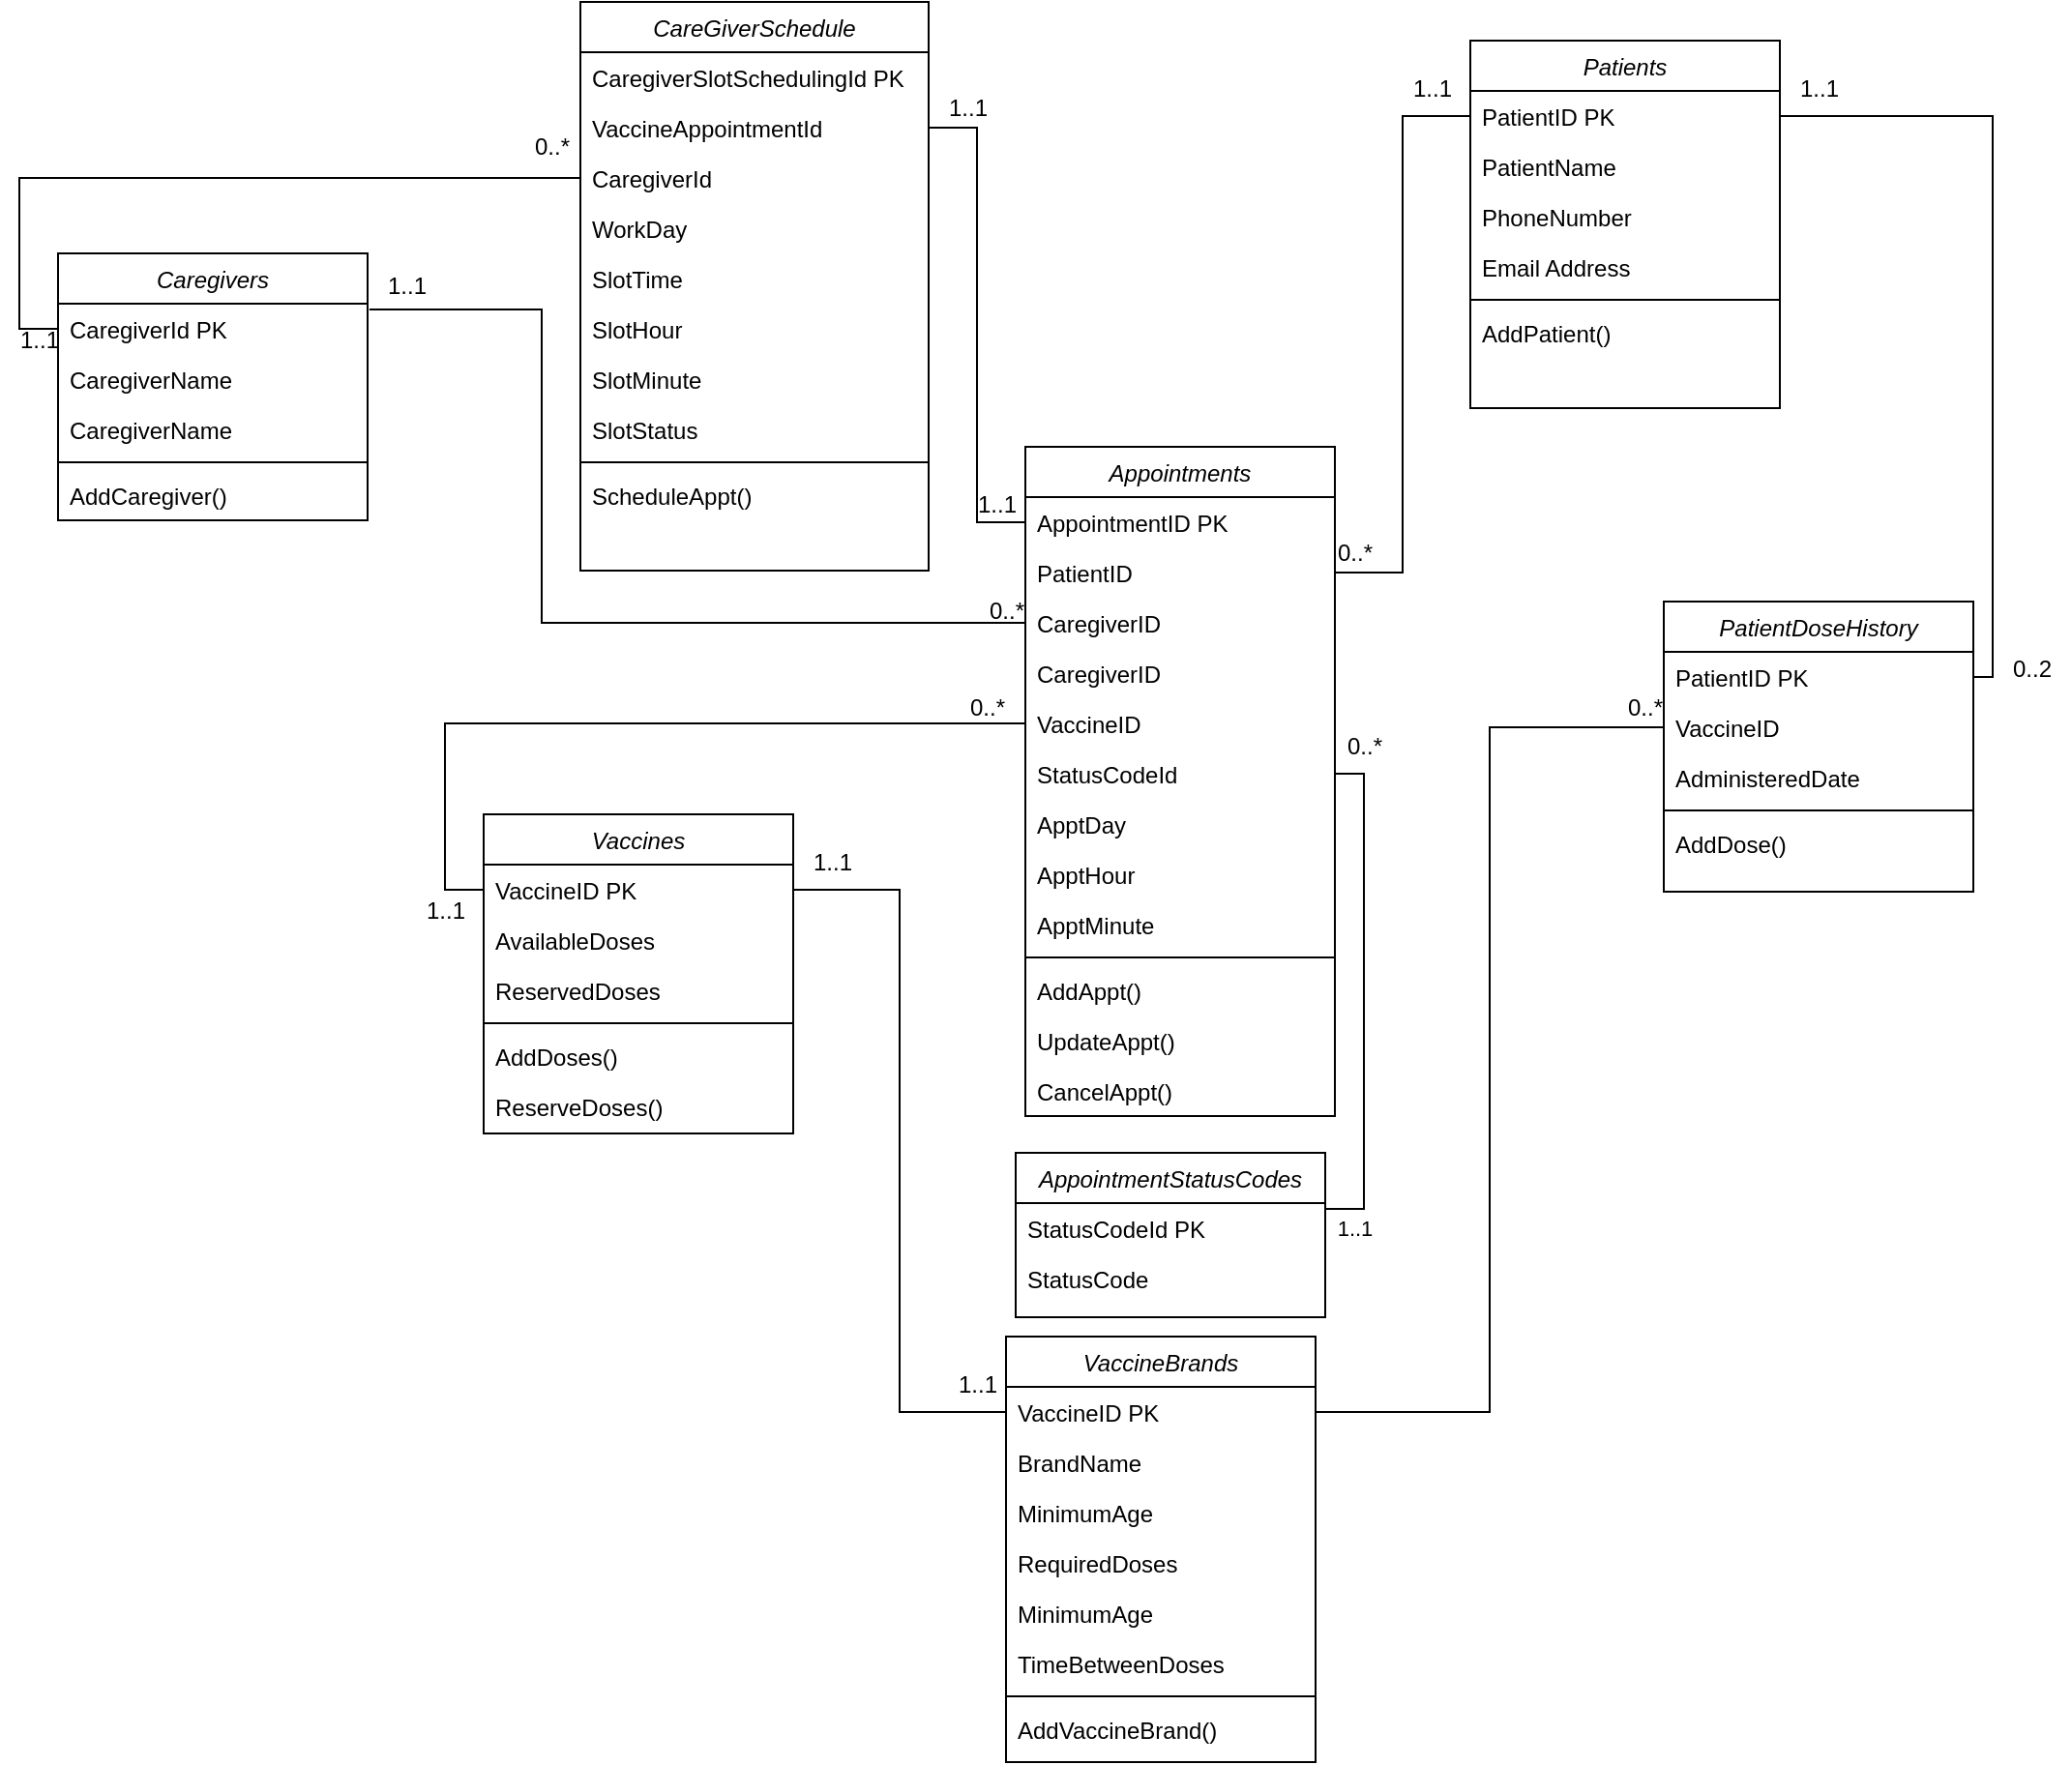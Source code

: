 <mxfile version="14.6.11" type="device"><diagram id="C5RBs43oDa-KdzZeNtuy" name="Page-1"><mxGraphModel dx="1422" dy="2994" grid="1" gridSize="10" guides="1" tooltips="1" connect="1" arrows="1" fold="1" page="1" pageScale="1" pageWidth="1700" pageHeight="1100" math="0" shadow="0"><root><mxCell id="WIyWlLk6GJQsqaUBKTNV-0"/><mxCell id="WIyWlLk6GJQsqaUBKTNV-1" parent="WIyWlLk6GJQsqaUBKTNV-0"/><mxCell id="zkfFHV4jXpPFQw0GAbJ--0" value="Appointments" style="swimlane;fontStyle=2;align=center;verticalAlign=top;childLayout=stackLayout;horizontal=1;startSize=26;horizontalStack=0;resizeParent=1;resizeLast=0;collapsible=1;marginBottom=0;rounded=0;shadow=0;strokeWidth=1;" parent="WIyWlLk6GJQsqaUBKTNV-1" vertex="1"><mxGeometry x="740" y="-1875" width="160" height="346" as="geometry"><mxRectangle x="230" y="140" width="160" height="26" as="alternateBounds"/></mxGeometry></mxCell><mxCell id="zkfFHV4jXpPFQw0GAbJ--1" value="AppointmentID PK" style="text;align=left;verticalAlign=top;spacingLeft=4;spacingRight=4;overflow=hidden;rotatable=0;points=[[0,0.5],[1,0.5]];portConstraint=eastwest;" parent="zkfFHV4jXpPFQw0GAbJ--0" vertex="1"><mxGeometry y="26" width="160" height="26" as="geometry"/></mxCell><mxCell id="zkfFHV4jXpPFQw0GAbJ--2" value="PatientID" style="text;align=left;verticalAlign=top;spacingLeft=4;spacingRight=4;overflow=hidden;rotatable=0;points=[[0,0.5],[1,0.5]];portConstraint=eastwest;rounded=0;shadow=0;html=0;" parent="zkfFHV4jXpPFQw0GAbJ--0" vertex="1"><mxGeometry y="52" width="160" height="26" as="geometry"/></mxCell><mxCell id="zkfFHV4jXpPFQw0GAbJ--3" value="CaregiverID" style="text;align=left;verticalAlign=top;spacingLeft=4;spacingRight=4;overflow=hidden;rotatable=0;points=[[0,0.5],[1,0.5]];portConstraint=eastwest;rounded=0;shadow=0;html=0;" parent="zkfFHV4jXpPFQw0GAbJ--0" vertex="1"><mxGeometry y="78" width="160" height="26" as="geometry"/></mxCell><mxCell id="0B14_QOkWrfSiaLdR7Q9-87" value="CaregiverID" style="text;align=left;verticalAlign=top;spacingLeft=4;spacingRight=4;overflow=hidden;rotatable=0;points=[[0,0.5],[1,0.5]];portConstraint=eastwest;rounded=0;shadow=0;html=0;" vertex="1" parent="zkfFHV4jXpPFQw0GAbJ--0"><mxGeometry y="104" width="160" height="26" as="geometry"/></mxCell><mxCell id="0B14_QOkWrfSiaLdR7Q9-43" value="VaccineID" style="text;align=left;verticalAlign=top;spacingLeft=4;spacingRight=4;overflow=hidden;rotatable=0;points=[[0,0.5],[1,0.5]];portConstraint=eastwest;rounded=0;shadow=0;html=0;" vertex="1" parent="zkfFHV4jXpPFQw0GAbJ--0"><mxGeometry y="130" width="160" height="26" as="geometry"/></mxCell><mxCell id="0B14_QOkWrfSiaLdR7Q9-45" value="StatusCodeId" style="text;align=left;verticalAlign=top;spacingLeft=4;spacingRight=4;overflow=hidden;rotatable=0;points=[[0,0.5],[1,0.5]];portConstraint=eastwest;rounded=0;shadow=0;html=0;" vertex="1" parent="zkfFHV4jXpPFQw0GAbJ--0"><mxGeometry y="156" width="160" height="26" as="geometry"/></mxCell><mxCell id="0B14_QOkWrfSiaLdR7Q9-71" value="ApptDay" style="text;align=left;verticalAlign=top;spacingLeft=4;spacingRight=4;overflow=hidden;rotatable=0;points=[[0,0.5],[1,0.5]];portConstraint=eastwest;rounded=0;shadow=0;html=0;" vertex="1" parent="zkfFHV4jXpPFQw0GAbJ--0"><mxGeometry y="182" width="160" height="26" as="geometry"/></mxCell><mxCell id="0B14_QOkWrfSiaLdR7Q9-72" value="ApptHour" style="text;align=left;verticalAlign=top;spacingLeft=4;spacingRight=4;overflow=hidden;rotatable=0;points=[[0,0.5],[1,0.5]];portConstraint=eastwest;rounded=0;shadow=0;html=0;" vertex="1" parent="zkfFHV4jXpPFQw0GAbJ--0"><mxGeometry y="208" width="160" height="26" as="geometry"/></mxCell><mxCell id="0B14_QOkWrfSiaLdR7Q9-73" value="ApptMinute" style="text;align=left;verticalAlign=top;spacingLeft=4;spacingRight=4;overflow=hidden;rotatable=0;points=[[0,0.5],[1,0.5]];portConstraint=eastwest;rounded=0;shadow=0;html=0;" vertex="1" parent="zkfFHV4jXpPFQw0GAbJ--0"><mxGeometry y="234" width="160" height="26" as="geometry"/></mxCell><mxCell id="zkfFHV4jXpPFQw0GAbJ--4" value="" style="line;html=1;strokeWidth=1;align=left;verticalAlign=middle;spacingTop=-1;spacingLeft=3;spacingRight=3;rotatable=0;labelPosition=right;points=[];portConstraint=eastwest;" parent="zkfFHV4jXpPFQw0GAbJ--0" vertex="1"><mxGeometry y="260" width="160" height="8" as="geometry"/></mxCell><mxCell id="0B14_QOkWrfSiaLdR7Q9-74" value="AddAppt()" style="text;align=left;verticalAlign=top;spacingLeft=4;spacingRight=4;overflow=hidden;rotatable=0;points=[[0,0.5],[1,0.5]];portConstraint=eastwest;rounded=0;shadow=0;html=0;" vertex="1" parent="zkfFHV4jXpPFQw0GAbJ--0"><mxGeometry y="268" width="160" height="26" as="geometry"/></mxCell><mxCell id="0B14_QOkWrfSiaLdR7Q9-75" value="UpdateAppt()" style="text;align=left;verticalAlign=top;spacingLeft=4;spacingRight=4;overflow=hidden;rotatable=0;points=[[0,0.5],[1,0.5]];portConstraint=eastwest;rounded=0;shadow=0;html=0;" vertex="1" parent="zkfFHV4jXpPFQw0GAbJ--0"><mxGeometry y="294" width="160" height="26" as="geometry"/></mxCell><mxCell id="0B14_QOkWrfSiaLdR7Q9-76" value="CancelAppt()" style="text;align=left;verticalAlign=top;spacingLeft=4;spacingRight=4;overflow=hidden;rotatable=0;points=[[0,0.5],[1,0.5]];portConstraint=eastwest;rounded=0;shadow=0;html=0;" vertex="1" parent="zkfFHV4jXpPFQw0GAbJ--0"><mxGeometry y="320" width="160" height="26" as="geometry"/></mxCell><mxCell id="zkfFHV4jXpPFQw0GAbJ--6" value="Caregivers" style="swimlane;fontStyle=2;align=center;verticalAlign=top;childLayout=stackLayout;horizontal=1;startSize=26;horizontalStack=0;resizeParent=1;resizeLast=0;collapsible=1;marginBottom=0;rounded=0;shadow=0;strokeWidth=1;" parent="WIyWlLk6GJQsqaUBKTNV-1" vertex="1"><mxGeometry x="240" y="-1975" width="160" height="138" as="geometry"><mxRectangle x="130" y="380" width="160" height="26" as="alternateBounds"/></mxGeometry></mxCell><mxCell id="zkfFHV4jXpPFQw0GAbJ--7" value="CaregiverId PK" style="text;align=left;verticalAlign=top;spacingLeft=4;spacingRight=4;overflow=hidden;rotatable=0;points=[[0,0.5],[1,0.5]];portConstraint=eastwest;" parent="zkfFHV4jXpPFQw0GAbJ--6" vertex="1"><mxGeometry y="26" width="160" height="26" as="geometry"/></mxCell><mxCell id="0B14_QOkWrfSiaLdR7Q9-94" value="CaregiverName" style="text;align=left;verticalAlign=top;spacingLeft=4;spacingRight=4;overflow=hidden;rotatable=0;points=[[0,0.5],[1,0.5]];portConstraint=eastwest;rounded=0;shadow=0;html=0;" vertex="1" parent="zkfFHV4jXpPFQw0GAbJ--6"><mxGeometry y="52" width="160" height="26" as="geometry"/></mxCell><mxCell id="zkfFHV4jXpPFQw0GAbJ--8" value="CaregiverName" style="text;align=left;verticalAlign=top;spacingLeft=4;spacingRight=4;overflow=hidden;rotatable=0;points=[[0,0.5],[1,0.5]];portConstraint=eastwest;rounded=0;shadow=0;html=0;" parent="zkfFHV4jXpPFQw0GAbJ--6" vertex="1"><mxGeometry y="78" width="160" height="26" as="geometry"/></mxCell><mxCell id="zkfFHV4jXpPFQw0GAbJ--9" value="" style="line;html=1;strokeWidth=1;align=left;verticalAlign=middle;spacingTop=-1;spacingLeft=3;spacingRight=3;rotatable=0;labelPosition=right;points=[];portConstraint=eastwest;" parent="zkfFHV4jXpPFQw0GAbJ--6" vertex="1"><mxGeometry y="104" width="160" height="8" as="geometry"/></mxCell><mxCell id="0B14_QOkWrfSiaLdR7Q9-56" value="AddCaregiver()" style="text;align=left;verticalAlign=top;spacingLeft=4;spacingRight=4;overflow=hidden;rotatable=0;points=[[0,0.5],[1,0.5]];portConstraint=eastwest;rounded=0;shadow=0;html=0;" vertex="1" parent="zkfFHV4jXpPFQw0GAbJ--6"><mxGeometry y="112" width="160" height="26" as="geometry"/></mxCell><mxCell id="zkfFHV4jXpPFQw0GAbJ--13" value="AppointmentStatusCodes" style="swimlane;fontStyle=2;align=center;verticalAlign=top;childLayout=stackLayout;horizontal=1;startSize=26;horizontalStack=0;resizeParent=1;resizeLast=0;collapsible=1;marginBottom=0;rounded=0;shadow=0;strokeWidth=1;" parent="WIyWlLk6GJQsqaUBKTNV-1" vertex="1"><mxGeometry x="735" y="-1510" width="160" height="85" as="geometry"><mxRectangle x="340" y="380" width="170" height="26" as="alternateBounds"/></mxGeometry></mxCell><mxCell id="zkfFHV4jXpPFQw0GAbJ--14" value="StatusCodeId PK" style="text;align=left;verticalAlign=top;spacingLeft=4;spacingRight=4;overflow=hidden;rotatable=0;points=[[0,0.5],[1,0.5]];portConstraint=eastwest;" parent="zkfFHV4jXpPFQw0GAbJ--13" vertex="1"><mxGeometry y="26" width="160" height="26" as="geometry"/></mxCell><mxCell id="0B14_QOkWrfSiaLdR7Q9-1" value="StatusCode" style="text;align=left;verticalAlign=top;spacingLeft=4;spacingRight=4;overflow=hidden;rotatable=0;points=[[0,0.5],[1,0.5]];portConstraint=eastwest;" vertex="1" parent="zkfFHV4jXpPFQw0GAbJ--13"><mxGeometry y="52" width="160" height="26" as="geometry"/></mxCell><mxCell id="zkfFHV4jXpPFQw0GAbJ--17" value="CareGiverSchedule" style="swimlane;fontStyle=2;align=center;verticalAlign=top;childLayout=stackLayout;horizontal=1;startSize=26;horizontalStack=0;resizeParent=1;resizeLast=0;collapsible=1;marginBottom=0;rounded=0;shadow=0;strokeWidth=1;" parent="WIyWlLk6GJQsqaUBKTNV-1" vertex="1"><mxGeometry x="510" y="-2105" width="180" height="294" as="geometry"><mxRectangle x="550" y="140" width="160" height="26" as="alternateBounds"/></mxGeometry></mxCell><mxCell id="zkfFHV4jXpPFQw0GAbJ--18" value="CaregiverSlotSchedulingId PK" style="text;align=left;verticalAlign=top;spacingLeft=4;spacingRight=4;overflow=hidden;rotatable=0;points=[[0,0.5],[1,0.5]];portConstraint=eastwest;" parent="zkfFHV4jXpPFQw0GAbJ--17" vertex="1"><mxGeometry y="26" width="180" height="26" as="geometry"/></mxCell><mxCell id="0B14_QOkWrfSiaLdR7Q9-3" value="VaccineAppointmentId" style="text;align=left;verticalAlign=top;spacingLeft=4;spacingRight=4;overflow=hidden;rotatable=0;points=[[0,0.5],[1,0.5]];portConstraint=eastwest;rounded=0;shadow=0;html=0;" vertex="1" parent="zkfFHV4jXpPFQw0GAbJ--17"><mxGeometry y="52" width="180" height="26" as="geometry"/></mxCell><mxCell id="zkfFHV4jXpPFQw0GAbJ--19" value="CaregiverId" style="text;align=left;verticalAlign=top;spacingLeft=4;spacingRight=4;overflow=hidden;rotatable=0;points=[[0,0.5],[1,0.5]];portConstraint=eastwest;rounded=0;shadow=0;html=0;" parent="zkfFHV4jXpPFQw0GAbJ--17" vertex="1"><mxGeometry y="78" width="180" height="26" as="geometry"/></mxCell><mxCell id="zkfFHV4jXpPFQw0GAbJ--20" value="WorkDay" style="text;align=left;verticalAlign=top;spacingLeft=4;spacingRight=4;overflow=hidden;rotatable=0;points=[[0,0.5],[1,0.5]];portConstraint=eastwest;rounded=0;shadow=0;html=0;" parent="zkfFHV4jXpPFQw0GAbJ--17" vertex="1"><mxGeometry y="104" width="180" height="26" as="geometry"/></mxCell><mxCell id="zkfFHV4jXpPFQw0GAbJ--21" value="SlotTime" style="text;align=left;verticalAlign=top;spacingLeft=4;spacingRight=4;overflow=hidden;rotatable=0;points=[[0,0.5],[1,0.5]];portConstraint=eastwest;rounded=0;shadow=0;html=0;" parent="zkfFHV4jXpPFQw0GAbJ--17" vertex="1"><mxGeometry y="130" width="180" height="26" as="geometry"/></mxCell><mxCell id="zkfFHV4jXpPFQw0GAbJ--22" value="SlotHour" style="text;align=left;verticalAlign=top;spacingLeft=4;spacingRight=4;overflow=hidden;rotatable=0;points=[[0,0.5],[1,0.5]];portConstraint=eastwest;rounded=0;shadow=0;html=0;" parent="zkfFHV4jXpPFQw0GAbJ--17" vertex="1"><mxGeometry y="156" width="180" height="26" as="geometry"/></mxCell><mxCell id="zkfFHV4jXpPFQw0GAbJ--24" value="SlotMinute" style="text;align=left;verticalAlign=top;spacingLeft=4;spacingRight=4;overflow=hidden;rotatable=0;points=[[0,0.5],[1,0.5]];portConstraint=eastwest;" parent="zkfFHV4jXpPFQw0GAbJ--17" vertex="1"><mxGeometry y="182" width="180" height="26" as="geometry"/></mxCell><mxCell id="zkfFHV4jXpPFQw0GAbJ--25" value="SlotStatus" style="text;align=left;verticalAlign=top;spacingLeft=4;spacingRight=4;overflow=hidden;rotatable=0;points=[[0,0.5],[1,0.5]];portConstraint=eastwest;" parent="zkfFHV4jXpPFQw0GAbJ--17" vertex="1"><mxGeometry y="208" width="180" height="26" as="geometry"/></mxCell><mxCell id="zkfFHV4jXpPFQw0GAbJ--23" value="" style="line;html=1;strokeWidth=1;align=left;verticalAlign=middle;spacingTop=-1;spacingLeft=3;spacingRight=3;rotatable=0;labelPosition=right;points=[];portConstraint=eastwest;" parent="zkfFHV4jXpPFQw0GAbJ--17" vertex="1"><mxGeometry y="234" width="180" height="8" as="geometry"/></mxCell><mxCell id="0B14_QOkWrfSiaLdR7Q9-5" value="ScheduleAppt()" style="text;align=left;verticalAlign=top;spacingLeft=4;spacingRight=4;overflow=hidden;rotatable=0;points=[[0,0.5],[1,0.5]];portConstraint=eastwest;rounded=0;shadow=0;html=0;" vertex="1" parent="zkfFHV4jXpPFQw0GAbJ--17"><mxGeometry y="242" width="180" height="26" as="geometry"/></mxCell><mxCell id="0B14_QOkWrfSiaLdR7Q9-6" value="Vaccines" style="swimlane;fontStyle=2;align=center;verticalAlign=top;childLayout=stackLayout;horizontal=1;startSize=26;horizontalStack=0;resizeParent=1;resizeLast=0;collapsible=1;marginBottom=0;rounded=0;shadow=0;strokeWidth=1;" vertex="1" parent="WIyWlLk6GJQsqaUBKTNV-1"><mxGeometry x="460" y="-1685" width="160" height="165" as="geometry"><mxRectangle x="230" y="140" width="160" height="26" as="alternateBounds"/></mxGeometry></mxCell><mxCell id="0B14_QOkWrfSiaLdR7Q9-7" value="VaccineID PK" style="text;align=left;verticalAlign=top;spacingLeft=4;spacingRight=4;overflow=hidden;rotatable=0;points=[[0,0.5],[1,0.5]];portConstraint=eastwest;" vertex="1" parent="0B14_QOkWrfSiaLdR7Q9-6"><mxGeometry y="26" width="160" height="26" as="geometry"/></mxCell><mxCell id="0B14_QOkWrfSiaLdR7Q9-13" value="AvailableDoses" style="text;align=left;verticalAlign=top;spacingLeft=4;spacingRight=4;overflow=hidden;rotatable=0;points=[[0,0.5],[1,0.5]];portConstraint=eastwest;rounded=0;shadow=0;html=0;" vertex="1" parent="0B14_QOkWrfSiaLdR7Q9-6"><mxGeometry y="52" width="160" height="26" as="geometry"/></mxCell><mxCell id="0B14_QOkWrfSiaLdR7Q9-14" value="ReservedDoses" style="text;align=left;verticalAlign=top;spacingLeft=4;spacingRight=4;overflow=hidden;rotatable=0;points=[[0,0.5],[1,0.5]];portConstraint=eastwest;rounded=0;shadow=0;html=0;" vertex="1" parent="0B14_QOkWrfSiaLdR7Q9-6"><mxGeometry y="78" width="160" height="26" as="geometry"/></mxCell><mxCell id="0B14_QOkWrfSiaLdR7Q9-10" value="" style="line;html=1;strokeWidth=1;align=left;verticalAlign=middle;spacingTop=-1;spacingLeft=3;spacingRight=3;rotatable=0;labelPosition=right;points=[];portConstraint=eastwest;" vertex="1" parent="0B14_QOkWrfSiaLdR7Q9-6"><mxGeometry y="104" width="160" height="8" as="geometry"/></mxCell><mxCell id="0B14_QOkWrfSiaLdR7Q9-101" value="AddDoses()" style="text;align=left;verticalAlign=top;spacingLeft=4;spacingRight=4;overflow=hidden;rotatable=0;points=[[0,0.5],[1,0.5]];portConstraint=eastwest;" vertex="1" parent="0B14_QOkWrfSiaLdR7Q9-6"><mxGeometry y="112" width="160" height="26" as="geometry"/></mxCell><mxCell id="0B14_QOkWrfSiaLdR7Q9-12" value="ReserveDoses()" style="text;align=left;verticalAlign=top;spacingLeft=4;spacingRight=4;overflow=hidden;rotatable=0;points=[[0,0.5],[1,0.5]];portConstraint=eastwest;" vertex="1" parent="0B14_QOkWrfSiaLdR7Q9-6"><mxGeometry y="138" width="160" height="26" as="geometry"/></mxCell><mxCell id="0B14_QOkWrfSiaLdR7Q9-17" value="VaccineBrands" style="swimlane;fontStyle=2;align=center;verticalAlign=top;childLayout=stackLayout;horizontal=1;startSize=26;horizontalStack=0;resizeParent=1;resizeLast=0;collapsible=1;marginBottom=0;rounded=0;shadow=0;strokeWidth=1;" vertex="1" parent="WIyWlLk6GJQsqaUBKTNV-1"><mxGeometry x="730" y="-1415" width="160" height="220" as="geometry"><mxRectangle x="230" y="140" width="160" height="26" as="alternateBounds"/></mxGeometry></mxCell><mxCell id="0B14_QOkWrfSiaLdR7Q9-18" value="VaccineID PK" style="text;align=left;verticalAlign=top;spacingLeft=4;spacingRight=4;overflow=hidden;rotatable=0;points=[[0,0.5],[1,0.5]];portConstraint=eastwest;" vertex="1" parent="0B14_QOkWrfSiaLdR7Q9-17"><mxGeometry y="26" width="160" height="26" as="geometry"/></mxCell><mxCell id="0B14_QOkWrfSiaLdR7Q9-19" value="BrandName" style="text;align=left;verticalAlign=top;spacingLeft=4;spacingRight=4;overflow=hidden;rotatable=0;points=[[0,0.5],[1,0.5]];portConstraint=eastwest;rounded=0;shadow=0;html=0;" vertex="1" parent="0B14_QOkWrfSiaLdR7Q9-17"><mxGeometry y="52" width="160" height="26" as="geometry"/></mxCell><mxCell id="0B14_QOkWrfSiaLdR7Q9-20" value="MinimumAge" style="text;align=left;verticalAlign=top;spacingLeft=4;spacingRight=4;overflow=hidden;rotatable=0;points=[[0,0.5],[1,0.5]];portConstraint=eastwest;rounded=0;shadow=0;html=0;" vertex="1" parent="0B14_QOkWrfSiaLdR7Q9-17"><mxGeometry y="78" width="160" height="26" as="geometry"/></mxCell><mxCell id="0B14_QOkWrfSiaLdR7Q9-21" value="RequiredDoses" style="text;align=left;verticalAlign=top;spacingLeft=4;spacingRight=4;overflow=hidden;rotatable=0;points=[[0,0.5],[1,0.5]];portConstraint=eastwest;rounded=0;shadow=0;html=0;" vertex="1" parent="0B14_QOkWrfSiaLdR7Q9-17"><mxGeometry y="104" width="160" height="26" as="geometry"/></mxCell><mxCell id="0B14_QOkWrfSiaLdR7Q9-22" value="MinimumAge" style="text;align=left;verticalAlign=top;spacingLeft=4;spacingRight=4;overflow=hidden;rotatable=0;points=[[0,0.5],[1,0.5]];portConstraint=eastwest;rounded=0;shadow=0;html=0;" vertex="1" parent="0B14_QOkWrfSiaLdR7Q9-17"><mxGeometry y="130" width="160" height="26" as="geometry"/></mxCell><mxCell id="0B14_QOkWrfSiaLdR7Q9-23" value="TimeBetweenDoses" style="text;align=left;verticalAlign=top;spacingLeft=4;spacingRight=4;overflow=hidden;rotatable=0;points=[[0,0.5],[1,0.5]];portConstraint=eastwest;rounded=0;shadow=0;html=0;" vertex="1" parent="0B14_QOkWrfSiaLdR7Q9-17"><mxGeometry y="156" width="160" height="26" as="geometry"/></mxCell><mxCell id="0B14_QOkWrfSiaLdR7Q9-25" value="" style="line;html=1;strokeWidth=1;align=left;verticalAlign=middle;spacingTop=-1;spacingLeft=3;spacingRight=3;rotatable=0;labelPosition=right;points=[];portConstraint=eastwest;" vertex="1" parent="0B14_QOkWrfSiaLdR7Q9-17"><mxGeometry y="182" width="160" height="8" as="geometry"/></mxCell><mxCell id="0B14_QOkWrfSiaLdR7Q9-26" value="AddVaccineBrand()" style="text;align=left;verticalAlign=top;spacingLeft=4;spacingRight=4;overflow=hidden;rotatable=0;points=[[0,0.5],[1,0.5]];portConstraint=eastwest;" vertex="1" parent="0B14_QOkWrfSiaLdR7Q9-17"><mxGeometry y="190" width="160" height="26" as="geometry"/></mxCell><mxCell id="0B14_QOkWrfSiaLdR7Q9-28" style="edgeStyle=orthogonalEdgeStyle;rounded=0;orthogonalLoop=1;jettySize=auto;html=1;endArrow=none;endFill=0;" edge="1" parent="WIyWlLk6GJQsqaUBKTNV-1" source="0B14_QOkWrfSiaLdR7Q9-7" target="0B14_QOkWrfSiaLdR7Q9-18"><mxGeometry relative="1" as="geometry"/></mxCell><mxCell id="0B14_QOkWrfSiaLdR7Q9-34" value="Patients" style="swimlane;fontStyle=2;align=center;verticalAlign=top;childLayout=stackLayout;horizontal=1;startSize=26;horizontalStack=0;resizeParent=1;resizeLast=0;collapsible=1;marginBottom=0;rounded=0;shadow=0;strokeWidth=1;" vertex="1" parent="WIyWlLk6GJQsqaUBKTNV-1"><mxGeometry x="970" y="-2085" width="160" height="190" as="geometry"><mxRectangle x="230" y="140" width="160" height="26" as="alternateBounds"/></mxGeometry></mxCell><mxCell id="0B14_QOkWrfSiaLdR7Q9-35" value="PatientID PK" style="text;align=left;verticalAlign=top;spacingLeft=4;spacingRight=4;overflow=hidden;rotatable=0;points=[[0,0.5],[1,0.5]];portConstraint=eastwest;" vertex="1" parent="0B14_QOkWrfSiaLdR7Q9-34"><mxGeometry y="26" width="160" height="26" as="geometry"/></mxCell><mxCell id="0B14_QOkWrfSiaLdR7Q9-40" value="PatientName" style="text;align=left;verticalAlign=top;spacingLeft=4;spacingRight=4;overflow=hidden;rotatable=0;points=[[0,0.5],[1,0.5]];portConstraint=eastwest;" vertex="1" parent="0B14_QOkWrfSiaLdR7Q9-34"><mxGeometry y="52" width="160" height="26" as="geometry"/></mxCell><mxCell id="0B14_QOkWrfSiaLdR7Q9-36" value="PhoneNumber" style="text;align=left;verticalAlign=top;spacingLeft=4;spacingRight=4;overflow=hidden;rotatable=0;points=[[0,0.5],[1,0.5]];portConstraint=eastwest;rounded=0;shadow=0;html=0;" vertex="1" parent="0B14_QOkWrfSiaLdR7Q9-34"><mxGeometry y="78" width="160" height="26" as="geometry"/></mxCell><mxCell id="0B14_QOkWrfSiaLdR7Q9-37" value="Email Address" style="text;align=left;verticalAlign=top;spacingLeft=4;spacingRight=4;overflow=hidden;rotatable=0;points=[[0,0.5],[1,0.5]];portConstraint=eastwest;rounded=0;shadow=0;html=0;" vertex="1" parent="0B14_QOkWrfSiaLdR7Q9-34"><mxGeometry y="104" width="160" height="26" as="geometry"/></mxCell><mxCell id="0B14_QOkWrfSiaLdR7Q9-38" value="" style="line;html=1;strokeWidth=1;align=left;verticalAlign=middle;spacingTop=-1;spacingLeft=3;spacingRight=3;rotatable=0;labelPosition=right;points=[];portConstraint=eastwest;" vertex="1" parent="0B14_QOkWrfSiaLdR7Q9-34"><mxGeometry y="130" width="160" height="8" as="geometry"/></mxCell><mxCell id="0B14_QOkWrfSiaLdR7Q9-39" value="AddPatient()" style="text;align=left;verticalAlign=top;spacingLeft=4;spacingRight=4;overflow=hidden;rotatable=0;points=[[0,0.5],[1,0.5]];portConstraint=eastwest;" vertex="1" parent="0B14_QOkWrfSiaLdR7Q9-34"><mxGeometry y="138" width="160" height="26" as="geometry"/></mxCell><mxCell id="0B14_QOkWrfSiaLdR7Q9-41" style="edgeStyle=orthogonalEdgeStyle;rounded=0;orthogonalLoop=1;jettySize=auto;html=1;entryX=1;entryY=0.5;entryDx=0;entryDy=0;endArrow=none;endFill=0;" edge="1" parent="WIyWlLk6GJQsqaUBKTNV-1" source="0B14_QOkWrfSiaLdR7Q9-35" target="zkfFHV4jXpPFQw0GAbJ--2"><mxGeometry relative="1" as="geometry"/></mxCell><mxCell id="0B14_QOkWrfSiaLdR7Q9-47" value="PatientDoseHistory" style="swimlane;fontStyle=2;align=center;verticalAlign=top;childLayout=stackLayout;horizontal=1;startSize=26;horizontalStack=0;resizeParent=1;resizeLast=0;collapsible=1;marginBottom=0;rounded=0;shadow=0;strokeWidth=1;" vertex="1" parent="WIyWlLk6GJQsqaUBKTNV-1"><mxGeometry x="1070" y="-1795" width="160" height="150" as="geometry"><mxRectangle x="230" y="140" width="160" height="26" as="alternateBounds"/></mxGeometry></mxCell><mxCell id="0B14_QOkWrfSiaLdR7Q9-48" value="PatientID PK" style="text;align=left;verticalAlign=top;spacingLeft=4;spacingRight=4;overflow=hidden;rotatable=0;points=[[0,0.5],[1,0.5]];portConstraint=eastwest;" vertex="1" parent="0B14_QOkWrfSiaLdR7Q9-47"><mxGeometry y="26" width="160" height="26" as="geometry"/></mxCell><mxCell id="0B14_QOkWrfSiaLdR7Q9-49" value="VaccineID" style="text;align=left;verticalAlign=top;spacingLeft=4;spacingRight=4;overflow=hidden;rotatable=0;points=[[0,0.5],[1,0.5]];portConstraint=eastwest;" vertex="1" parent="0B14_QOkWrfSiaLdR7Q9-47"><mxGeometry y="52" width="160" height="26" as="geometry"/></mxCell><mxCell id="0B14_QOkWrfSiaLdR7Q9-50" value="AdministeredDate" style="text;align=left;verticalAlign=top;spacingLeft=4;spacingRight=4;overflow=hidden;rotatable=0;points=[[0,0.5],[1,0.5]];portConstraint=eastwest;rounded=0;shadow=0;html=0;" vertex="1" parent="0B14_QOkWrfSiaLdR7Q9-47"><mxGeometry y="78" width="160" height="26" as="geometry"/></mxCell><mxCell id="0B14_QOkWrfSiaLdR7Q9-52" value="" style="line;html=1;strokeWidth=1;align=left;verticalAlign=middle;spacingTop=-1;spacingLeft=3;spacingRight=3;rotatable=0;labelPosition=right;points=[];portConstraint=eastwest;" vertex="1" parent="0B14_QOkWrfSiaLdR7Q9-47"><mxGeometry y="104" width="160" height="8" as="geometry"/></mxCell><mxCell id="0B14_QOkWrfSiaLdR7Q9-53" value="AddDose()" style="text;align=left;verticalAlign=top;spacingLeft=4;spacingRight=4;overflow=hidden;rotatable=0;points=[[0,0.5],[1,0.5]];portConstraint=eastwest;" vertex="1" parent="0B14_QOkWrfSiaLdR7Q9-47"><mxGeometry y="112" width="160" height="26" as="geometry"/></mxCell><mxCell id="0B14_QOkWrfSiaLdR7Q9-54" style="edgeStyle=orthogonalEdgeStyle;rounded=0;orthogonalLoop=1;jettySize=auto;html=1;endArrow=none;endFill=0;" edge="1" parent="WIyWlLk6GJQsqaUBKTNV-1" source="0B14_QOkWrfSiaLdR7Q9-48" target="0B14_QOkWrfSiaLdR7Q9-35"><mxGeometry relative="1" as="geometry"><Array as="points"><mxPoint x="1240" y="-1756"/><mxPoint x="1240" y="-2046"/></Array></mxGeometry></mxCell><mxCell id="0B14_QOkWrfSiaLdR7Q9-60" style="edgeStyle=orthogonalEdgeStyle;rounded=0;orthogonalLoop=1;jettySize=auto;html=1;endArrow=none;endFill=0;" edge="1" parent="WIyWlLk6GJQsqaUBKTNV-1" source="0B14_QOkWrfSiaLdR7Q9-49" target="0B14_QOkWrfSiaLdR7Q9-18"><mxGeometry relative="1" as="geometry"/></mxCell><mxCell id="0B14_QOkWrfSiaLdR7Q9-61" style="edgeStyle=orthogonalEdgeStyle;rounded=0;orthogonalLoop=1;jettySize=auto;html=1;entryX=0;entryY=0.5;entryDx=0;entryDy=0;endArrow=none;endFill=0;" edge="1" parent="WIyWlLk6GJQsqaUBKTNV-1" source="0B14_QOkWrfSiaLdR7Q9-43" target="0B14_QOkWrfSiaLdR7Q9-7"><mxGeometry relative="1" as="geometry"/></mxCell><mxCell id="0B14_QOkWrfSiaLdR7Q9-62" style="edgeStyle=orthogonalEdgeStyle;rounded=0;orthogonalLoop=1;jettySize=auto;html=1;entryX=1;entryY=0.5;entryDx=0;entryDy=0;endArrow=none;endFill=0;" edge="1" parent="WIyWlLk6GJQsqaUBKTNV-1" source="0B14_QOkWrfSiaLdR7Q9-45" target="zkfFHV4jXpPFQw0GAbJ--14"><mxGeometry relative="1" as="geometry"><Array as="points"><mxPoint x="915" y="-1706"/><mxPoint x="915" y="-1481"/></Array></mxGeometry></mxCell><mxCell id="0B14_QOkWrfSiaLdR7Q9-102" value="1..1" style="edgeLabel;html=1;align=center;verticalAlign=middle;resizable=0;points=[];" vertex="1" connectable="0" parent="0B14_QOkWrfSiaLdR7Q9-62"><mxGeometry x="0.733" y="5" relative="1" as="geometry"><mxPoint x="-10" y="16" as="offset"/></mxGeometry></mxCell><mxCell id="0B14_QOkWrfSiaLdR7Q9-79" style="edgeStyle=orthogonalEdgeStyle;rounded=0;orthogonalLoop=1;jettySize=auto;html=1;endArrow=none;endFill=0;" edge="1" parent="WIyWlLk6GJQsqaUBKTNV-1" source="0B14_QOkWrfSiaLdR7Q9-3" target="zkfFHV4jXpPFQw0GAbJ--1"><mxGeometry relative="1" as="geometry"/></mxCell><mxCell id="0B14_QOkWrfSiaLdR7Q9-81" style="edgeStyle=orthogonalEdgeStyle;rounded=0;orthogonalLoop=1;jettySize=auto;html=1;entryX=1.006;entryY=0.115;entryDx=0;entryDy=0;entryPerimeter=0;endArrow=none;endFill=0;" edge="1" parent="WIyWlLk6GJQsqaUBKTNV-1" source="zkfFHV4jXpPFQw0GAbJ--3" target="zkfFHV4jXpPFQw0GAbJ--7"><mxGeometry relative="1" as="geometry"><Array as="points"><mxPoint x="490" y="-1784"/><mxPoint x="490" y="-1946"/></Array></mxGeometry></mxCell><mxCell id="0B14_QOkWrfSiaLdR7Q9-82" style="edgeStyle=orthogonalEdgeStyle;rounded=0;orthogonalLoop=1;jettySize=auto;html=1;entryX=0;entryY=0.5;entryDx=0;entryDy=0;endArrow=none;endFill=0;" edge="1" parent="WIyWlLk6GJQsqaUBKTNV-1" source="zkfFHV4jXpPFQw0GAbJ--19" target="zkfFHV4jXpPFQw0GAbJ--7"><mxGeometry relative="1" as="geometry"/></mxCell><mxCell id="0B14_QOkWrfSiaLdR7Q9-83" value="1..1" style="text;html=1;align=center;verticalAlign=middle;resizable=0;points=[];autosize=1;strokeColor=none;" vertex="1" parent="WIyWlLk6GJQsqaUBKTNV-1"><mxGeometry x="1130" y="-2070" width="40" height="20" as="geometry"/></mxCell><mxCell id="0B14_QOkWrfSiaLdR7Q9-84" value="0..2" style="text;html=1;align=center;verticalAlign=middle;resizable=0;points=[];autosize=1;strokeColor=none;" vertex="1" parent="WIyWlLk6GJQsqaUBKTNV-1"><mxGeometry x="1240" y="-1770" width="40" height="20" as="geometry"/></mxCell><mxCell id="0B14_QOkWrfSiaLdR7Q9-85" value="1..1" style="text;html=1;align=center;verticalAlign=middle;resizable=0;points=[];autosize=1;strokeColor=none;" vertex="1" parent="WIyWlLk6GJQsqaUBKTNV-1"><mxGeometry x="930" y="-2070" width="40" height="20" as="geometry"/></mxCell><mxCell id="0B14_QOkWrfSiaLdR7Q9-86" value="0..*" style="text;html=1;align=center;verticalAlign=middle;resizable=0;points=[];autosize=1;strokeColor=none;" vertex="1" parent="WIyWlLk6GJQsqaUBKTNV-1"><mxGeometry x="895" y="-1830" width="30" height="20" as="geometry"/></mxCell><mxCell id="0B14_QOkWrfSiaLdR7Q9-88" value="1..1" style="text;html=1;align=center;verticalAlign=middle;resizable=0;points=[];autosize=1;strokeColor=none;" vertex="1" parent="WIyWlLk6GJQsqaUBKTNV-1"><mxGeometry x="705" y="-1855" width="40" height="20" as="geometry"/></mxCell><mxCell id="0B14_QOkWrfSiaLdR7Q9-89" value="1..1" style="text;html=1;align=center;verticalAlign=middle;resizable=0;points=[];autosize=1;strokeColor=none;" vertex="1" parent="WIyWlLk6GJQsqaUBKTNV-1"><mxGeometry x="690" y="-2060" width="40" height="20" as="geometry"/></mxCell><mxCell id="0B14_QOkWrfSiaLdR7Q9-90" value="0..*" style="text;html=1;align=center;verticalAlign=middle;resizable=0;points=[];autosize=1;strokeColor=none;" vertex="1" parent="WIyWlLk6GJQsqaUBKTNV-1"><mxGeometry x="715" y="-1800" width="30" height="20" as="geometry"/></mxCell><mxCell id="0B14_QOkWrfSiaLdR7Q9-91" value="1..1" style="text;html=1;align=center;verticalAlign=middle;resizable=0;points=[];autosize=1;strokeColor=none;" vertex="1" parent="WIyWlLk6GJQsqaUBKTNV-1"><mxGeometry x="400" y="-1968" width="40" height="20" as="geometry"/></mxCell><mxCell id="0B14_QOkWrfSiaLdR7Q9-92" value="0..*" style="text;html=1;align=center;verticalAlign=middle;resizable=0;points=[];autosize=1;strokeColor=none;" vertex="1" parent="WIyWlLk6GJQsqaUBKTNV-1"><mxGeometry x="480" y="-2040" width="30" height="20" as="geometry"/></mxCell><mxCell id="0B14_QOkWrfSiaLdR7Q9-93" value="1..1" style="text;html=1;align=center;verticalAlign=middle;resizable=0;points=[];autosize=1;strokeColor=none;" vertex="1" parent="WIyWlLk6GJQsqaUBKTNV-1"><mxGeometry x="210" y="-1940" width="40" height="20" as="geometry"/></mxCell><mxCell id="0B14_QOkWrfSiaLdR7Q9-96" value="0..*" style="text;html=1;align=center;verticalAlign=middle;resizable=0;points=[];autosize=1;strokeColor=none;" vertex="1" parent="WIyWlLk6GJQsqaUBKTNV-1"><mxGeometry x="705" y="-1750" width="30" height="20" as="geometry"/></mxCell><mxCell id="0B14_QOkWrfSiaLdR7Q9-97" value="1..1" style="text;html=1;align=center;verticalAlign=middle;resizable=0;points=[];autosize=1;strokeColor=none;" vertex="1" parent="WIyWlLk6GJQsqaUBKTNV-1"><mxGeometry x="620" y="-1670" width="40" height="20" as="geometry"/></mxCell><mxCell id="0B14_QOkWrfSiaLdR7Q9-98" value="1..1" style="text;html=1;align=center;verticalAlign=middle;resizable=0;points=[];autosize=1;strokeColor=none;" vertex="1" parent="WIyWlLk6GJQsqaUBKTNV-1"><mxGeometry x="695" y="-1400" width="40" height="20" as="geometry"/></mxCell><mxCell id="0B14_QOkWrfSiaLdR7Q9-99" value="0..*" style="text;html=1;align=center;verticalAlign=middle;resizable=0;points=[];autosize=1;strokeColor=none;" vertex="1" parent="WIyWlLk6GJQsqaUBKTNV-1"><mxGeometry x="1045" y="-1750" width="30" height="20" as="geometry"/></mxCell><mxCell id="0B14_QOkWrfSiaLdR7Q9-100" value="1..1" style="text;html=1;align=center;verticalAlign=middle;resizable=0;points=[];autosize=1;strokeColor=none;" vertex="1" parent="WIyWlLk6GJQsqaUBKTNV-1"><mxGeometry x="420" y="-1645" width="40" height="20" as="geometry"/></mxCell><mxCell id="0B14_QOkWrfSiaLdR7Q9-103" value="0..*" style="text;html=1;align=center;verticalAlign=middle;resizable=0;points=[];autosize=1;strokeColor=none;" vertex="1" parent="WIyWlLk6GJQsqaUBKTNV-1"><mxGeometry x="900" y="-1730" width="30" height="20" as="geometry"/></mxCell></root></mxGraphModel></diagram></mxfile>